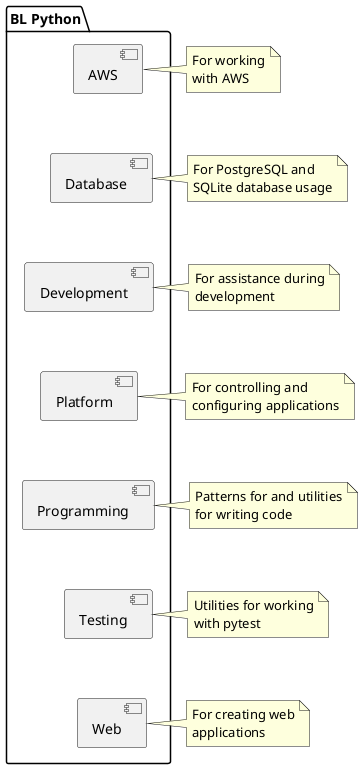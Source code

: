 @startuml
package "BL Python" {
    [AWS] as aws
    [Database] as database
    [Development] as development
    [Platform] as platform
    [Programming] as programming
    [Testing] as testing
    [Web] as web
}
aws -down[hidden]-> database
database -down[hidden]-> development
development -down[hidden]-> platform
platform -down[hidden]-> programming
programming -down[hidden]-> testing
testing -down[hidden]-> web

note right of aws
    For working
    with AWS
endnote

note left of database
    For PostgreSQL and
    SQLite database usage
endnote

note left of development
    For assistance during
    development
endnote

note left of platform
    For controlling and
    configuring applications
endnote

note left of programming
    Patterns for and utilities
    for writing code
endnote

note left of testing
    Utilities for working
    with pytest
endnote

note left of web
    For creating web
    applications
endnote

@enduml